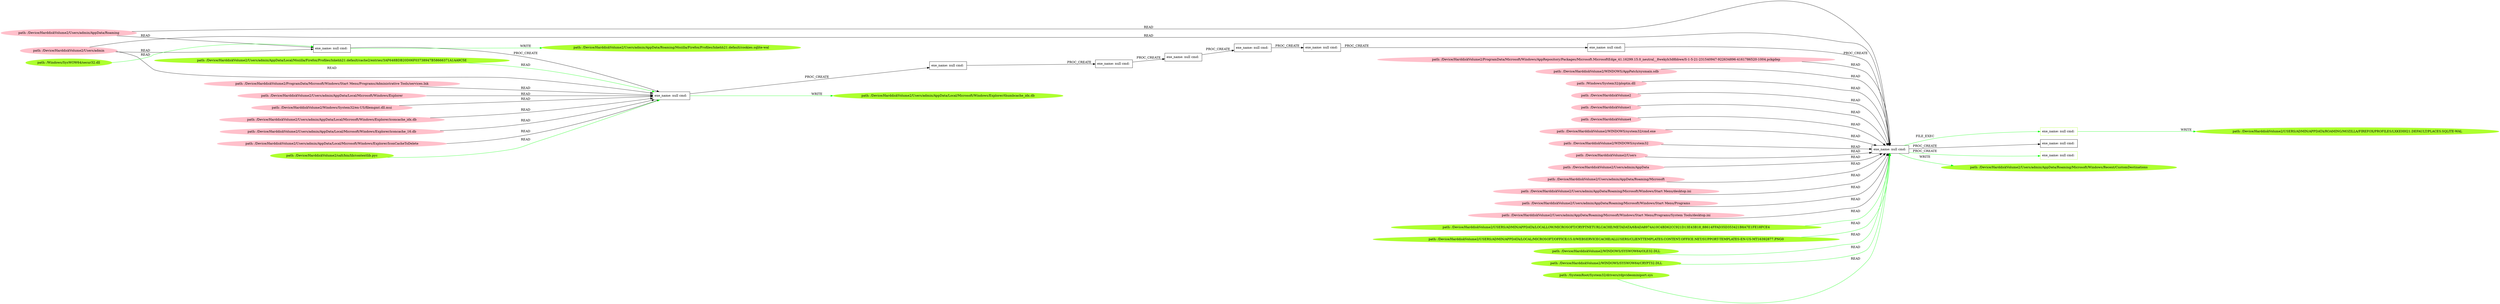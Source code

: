digraph {
	rankdir=LR
	0 [label="exe_name: null cmd: " color=black shape=box style=solid]
	56 [label="exe_name: null cmd: " color=greenyellow shape=box style=solid]
	0 -> 56 [label=FILE_EXEC color=green]
	45 [label="path: /Device/HarddiskVolume2/Users/admin/AppData/Roaming" color=pink shape=oval style=filled]
	43 [label="exe_name: null cmd: " color=black shape=box style=solid]
	45 -> 43 [label=READ color=black]
	47 [label="path: /Device/HarddiskVolume2/Users/admin" color=pink shape=oval style=filled]
	43 [label="exe_name: null cmd: " color=black shape=box style=solid]
	47 -> 43 [label=READ color=black]
	43 [label="exe_name: null cmd: " color=black shape=box style=solid]
	40 [label="exe_name: null cmd: " color=black shape=box style=solid]
	43 -> 40 [label=PROC_CREATE color=black]
	17 [label="path: /Device/HarddiskVolume2/ProgramData/Microsoft/Windows/Start Menu/Programs/Administrative Tools/services.lnk" color=pink shape=oval style=filled]
	40 [label="exe_name: null cmd: " color=black shape=box style=solid]
	17 -> 40 [label=READ color=black]
	12 [label="path: /Device/HarddiskVolume2/Windows/System32/en-US/filemgmt.dll.mui" color=pink shape=oval style=filled]
	40 [label="exe_name: null cmd: " color=black shape=box style=solid]
	12 -> 40 [label=READ color=black]
	21 [label="path: /Device/HarddiskVolume2/Users/admin/AppData/Local/Microsoft/Windows/Explorer" color=pink shape=oval style=filled]
	40 [label="exe_name: null cmd: " color=black shape=box style=solid]
	21 -> 40 [label=READ color=black]
	47 [label="path: /Device/HarddiskVolume2/Users/admin" color=pink shape=oval style=filled]
	40 [label="exe_name: null cmd: " color=black shape=box style=solid]
	47 -> 40 [label=READ color=black]
	14 [label="path: /Device/HarddiskVolume2/Users/admin/AppData/Local/Microsoft/Windows/Explorer/iconcache_idx.db" color=pink shape=oval style=filled]
	40 [label="exe_name: null cmd: " color=black shape=box style=solid]
	14 -> 40 [label=READ color=black]
	4 [label="path: /Device/HarddiskVolume2/Users/admin/AppData/Local/Microsoft/Windows/Explorer/IconCacheToDelete" color=pink shape=oval style=filled]
	40 [label="exe_name: null cmd: " color=black shape=box style=solid]
	4 -> 40 [label=READ color=black]
	36 [label="path: /Device/HarddiskVolume2/Users/admin/AppData/Local/Microsoft/Windows/Explorer/iconcache_16.db" color=pink shape=oval style=filled]
	40 [label="exe_name: null cmd: " color=black shape=box style=solid]
	36 -> 40 [label=READ color=black]
	40 [label="exe_name: null cmd: " color=black shape=box style=solid]
	37 [label="exe_name: null cmd: " color=black shape=box style=solid]
	40 -> 37 [label=PROC_CREATE color=black]
	37 [label="exe_name: null cmd: " color=black shape=box style=solid]
	27 [label="exe_name: null cmd: " color=black shape=box style=solid]
	37 -> 27 [label=PROC_CREATE color=black]
	27 [label="exe_name: null cmd: " color=black shape=box style=solid]
	24 [label="exe_name: null cmd: " color=black shape=box style=solid]
	27 -> 24 [label=PROC_CREATE color=black]
	24 [label="exe_name: null cmd: " color=black shape=box style=solid]
	20 [label="exe_name: null cmd: " color=black shape=box style=solid]
	24 -> 20 [label=PROC_CREATE color=black]
	20 [label="exe_name: null cmd: " color=black shape=box style=solid]
	16 [label="exe_name: null cmd: " color=black shape=box style=solid]
	20 -> 16 [label=PROC_CREATE color=black]
	16 [label="exe_name: null cmd: " color=black shape=box style=solid]
	31 [label="exe_name: null cmd: " color=black shape=box style=solid]
	16 -> 31 [label=PROC_CREATE color=black]
	31 [label="exe_name: null cmd: " color=black shape=box style=solid]
	0 [label="exe_name: null cmd: " color=black shape=box style=solid]
	31 -> 0 [label=PROC_CREATE color=black]
	19 [label="path: /Device/HarddiskVolume2/ProgramData/Microsoft/Windows/AppRepository/Packages/Microsoft.MicrosoftEdge_41.16299.15.0_neutral__8wekyb3d8bbwe/S-1-5-21-231540947-922634896-4161786520-1004.pckgdep" color=pink shape=oval style=filled]
	0 [label="exe_name: null cmd: " color=black shape=box style=solid]
	19 -> 0 [label=READ color=black]
	41 [label="path: /Device/HarddiskVolume2/WINDOWS/AppPatch/sysmain.sdb" color=pink shape=oval style=filled]
	0 [label="exe_name: null cmd: " color=black shape=box style=solid]
	41 -> 0 [label=READ color=black]
	32 [label="path: /Windows/System32/ploptin.dll" color=pink shape=oval style=filled]
	0 [label="exe_name: null cmd: " color=black shape=box style=solid]
	32 -> 0 [label=READ color=black]
	42 [label="path: /Device/HarddiskVolume2" color=pink shape=oval style=filled]
	0 [label="exe_name: null cmd: " color=black shape=box style=solid]
	42 -> 0 [label=READ color=black]
	22 [label="path: /Device/HarddiskVolume1" color=pink shape=oval style=filled]
	0 [label="exe_name: null cmd: " color=black shape=box style=solid]
	22 -> 0 [label=READ color=black]
	35 [label="path: /Device/HarddiskVolume4" color=pink shape=oval style=filled]
	0 [label="exe_name: null cmd: " color=black shape=box style=solid]
	35 -> 0 [label=READ color=black]
	33 [label="path: /Device/HarddiskVolume2/WINDOWS/system32/cmd.exe" color=pink shape=oval style=filled]
	0 [label="exe_name: null cmd: " color=black shape=box style=solid]
	33 -> 0 [label=READ color=black]
	39 [label="path: /Device/HarddiskVolume2/WINDOWS/system32" color=pink shape=oval style=filled]
	0 [label="exe_name: null cmd: " color=black shape=box style=solid]
	39 -> 0 [label=READ color=black]
	8 [label="path: /Device/HarddiskVolume2/Users" color=pink shape=oval style=filled]
	0 [label="exe_name: null cmd: " color=black shape=box style=solid]
	8 -> 0 [label=READ color=black]
	29 [label="path: /Device/HarddiskVolume2/Users/admin/AppData" color=pink shape=oval style=filled]
	0 [label="exe_name: null cmd: " color=black shape=box style=solid]
	29 -> 0 [label=READ color=black]
	47 [label="path: /Device/HarddiskVolume2/Users/admin" color=pink shape=oval style=filled]
	0 [label="exe_name: null cmd: " color=black shape=box style=solid]
	47 -> 0 [label=READ color=black]
	23 [label="path: /Device/HarddiskVolume2/Users/admin/AppData/Roaming/Microsoft" color=pink shape=oval style=filled]
	0 [label="exe_name: null cmd: " color=black shape=box style=solid]
	23 -> 0 [label=READ color=black]
	45 [label="path: /Device/HarddiskVolume2/Users/admin/AppData/Roaming" color=pink shape=oval style=filled]
	0 [label="exe_name: null cmd: " color=black shape=box style=solid]
	45 -> 0 [label=READ color=black]
	6 [label="path: /Device/HarddiskVolume2/Users/admin/AppData/Roaming/Microsoft/Windows/Start Menu/desktop.ini" color=pink shape=oval style=filled]
	0 [label="exe_name: null cmd: " color=black shape=box style=solid]
	6 -> 0 [label=READ color=black]
	9 [label="path: /Device/HarddiskVolume2/Users/admin/AppData/Roaming/Microsoft/Windows/Start Menu/Programs" color=pink shape=oval style=filled]
	0 [label="exe_name: null cmd: " color=black shape=box style=solid]
	9 -> 0 [label=READ color=black]
	5 [label="path: /Device/HarddiskVolume2/Users/admin/AppData/Roaming/Microsoft/Windows/Start Menu/Programs/System Tools/desktop.ini" color=pink shape=oval style=filled]
	0 [label="exe_name: null cmd: " color=black shape=box style=solid]
	5 -> 0 [label=READ color=black]
	0 [label="exe_name: null cmd: " color=black shape=box style=solid]
	1 [label="exe_name: null cmd: " color=black shape=box style=solid]
	0 -> 1 [label=PROC_CREATE color=black]
	58 [label="path: /Device/HarddiskVolume2/USERS/ADMIN/APPDATA/LOCALLOW/MICROSOFT/CRYPTNETURLCACHE/METADATA/6BADA8974A10C4BD62CC921D13E43B18_88614FFAD35D353421B8A7E1FE18FCE4" color=greenyellow shape=oval style=filled]
	0 [label="exe_name: null cmd: " color=black shape=box style=solid]
	58 -> 0 [label=READ color=green]
	59 [label="path: /Device/HarddiskVolume2/USERS/ADMIN/APPDATA/LOCAL/MICROSOFT/OFFICE/15.0/WEBSERVICECACHE/ALLUSERS/CLIENTTEMPLATES.CONTENT.OFFICE.NET/SUPPORT-TEMPLATES-EN-US-MT16392877.PNG0" color=greenyellow shape=oval style=filled]
	0 [label="exe_name: null cmd: " color=black shape=box style=solid]
	59 -> 0 [label=READ color=green]
	52 [label="path: /Windows/SysWOW64/secur32.dll" color=greenyellow shape=oval style=filled]
	43 [label="exe_name: null cmd: " color=black shape=box style=solid]
	52 -> 43 [label=READ color=green]
	62 [label="path: /Device/HarddiskVolume2/WINDOWS/SYSWOW64/OLE32.DLL" color=greenyellow shape=oval style=filled]
	0 [label="exe_name: null cmd: " color=black shape=box style=solid]
	62 -> 0 [label=READ color=green]
	40 [label="exe_name: null cmd: " color=black shape=box style=solid]
	53 [label="path: /Device/HarddiskVolume2/Users/admin/AppData/Local/Microsoft/Windows/Explorer/thumbcache_idx.db" color=greenyellow shape=oval style=filled]
	40 -> 53 [label=WRITE color=green]
	55 [label="path: /Device/HarddiskVolume2/salt/bin/lib/contextlib.pyc" color=greenyellow shape=oval style=filled]
	40 [label="exe_name: null cmd: " color=black shape=box style=solid]
	55 -> 40 [label=READ color=green]
	63 [label="path: /Device/HarddiskVolume2/WINDOWS/SYSWOW64/CRYPT32.DLL" color=greenyellow shape=oval style=filled]
	0 [label="exe_name: null cmd: " color=black shape=box style=solid]
	63 -> 0 [label=READ color=green]
	0 [label="exe_name: null cmd: " color=black shape=box style=solid]
	61 [label="exe_name: null cmd: " color=greenyellow shape=box style=solid]
	0 -> 61 [label=PROC_CREATE color=green]
	64 [label="path: /SystemRoot/System32/drivers/rdpvideominiport.sys" color=greenyellow shape=oval style=filled]
	0 [label="exe_name: null cmd: " color=black shape=box style=solid]
	64 -> 0 [label=READ color=green]
	43 [label="exe_name: null cmd: " color=black shape=box style=solid]
	51 [label="path: /Device/HarddiskVolume2/Users/admin/AppData/Roaming/Mozilla/Firefox/Profiles/lxkehh21.default/cookies.sqlite-wal" color=greenyellow shape=oval style=filled]
	43 -> 51 [label=WRITE color=green]
	0 [label="exe_name: null cmd: " color=black shape=box style=solid]
	60 [label="path: /Device/HarddiskVolume2/Users/admin/AppData/Roaming/Microsoft/Windows/Recent/CustomDestinations" color=greenyellow shape=oval style=filled]
	0 -> 60 [label=WRITE color=green]
	54 [label="path: /Device/HarddiskVolume2/Users/admin/AppData/Local/Mozilla/Firefox/Profiles/lxkehh21.default/cache2/entries/3AF648BDB20D06F03738947B58666371A1AA9C5E" color=greenyellow shape=oval style=filled]
	40 [label="exe_name: null cmd: " color=black shape=box style=solid]
	54 -> 40 [label=READ color=green]
	56 [label="exe_name: null cmd: " color=greenyellow shape=box style=solid]
	57 [label="path: /Device/HarddiskVolume2/USERS/ADMIN/APPDATA/ROAMING/MOZILLA/FIREFOX/PROFILES/LXKEHH21.DEFAULT/PLACES.SQLITE-WAL" color=greenyellow shape=oval style=filled]
	56 -> 57 [label=WRITE color=green]
}

